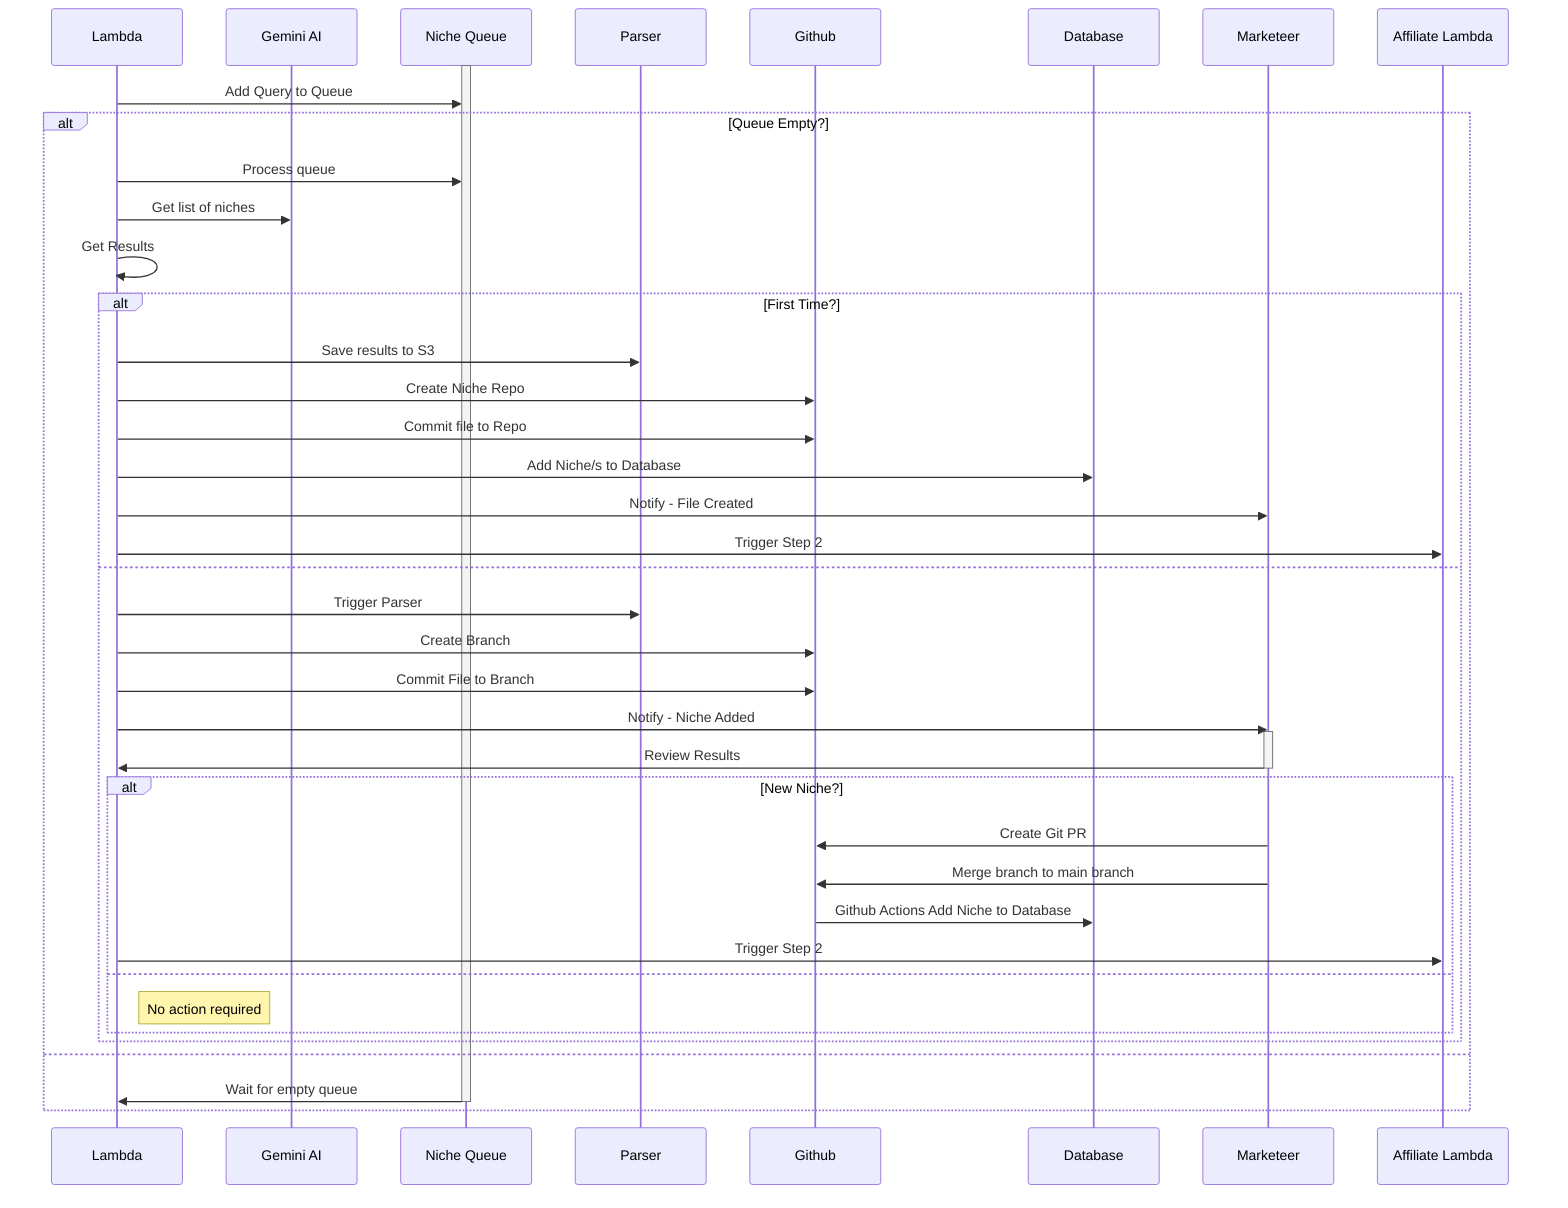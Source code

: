 sequenceDiagram
    participant Lambda
    participant Gemini AI
    participant Niche Queue
    participant Parser
    participant Github
    participant Database
    participant Marketeer
    participant Affiliate Lambda
    activate Niche Queue
    Lambda->>Niche Queue: Add Query to Queue

    alt Queue Empty?
        Lambda->>Niche Queue: Process queue
        Lambda->>Gemini AI: Get list of niches
        Lambda->>Lambda: Get Results

        alt First Time?
            Lambda->>Parser: Save results to S3
            Lambda->>Github: Create Niche Repo
            Lambda->>Github: Commit file to Repo
            Lambda->>Database: Add Niche/s to Database
            Lambda->>Marketeer: Notify - File Created
            Lambda->>Affiliate Lambda: Trigger Step 2
        else
            Lambda->>Parser: Trigger Parser
            Lambda->>Github: Create Branch
            Lambda->>Github: Commit File to Branch
            Lambda->>Marketeer: Notify - Niche Added
            activate Marketeer
            Marketeer->>Lambda: Review Results
            deactivate Marketeer

            alt New Niche?
                Marketeer->>Github: Create Git PR
                Marketeer->>Github: Merge branch to main branch
                Github->>Database: Github Actions Add Niche to Database
                Lambda->>Affiliate Lambda: Trigger Step 2
            else
                Note right of Lambda: No action required
            end

        end

        
        else
        Niche Queue->>Lambda: Wait for empty queue
        deactivate Niche Queue
    end